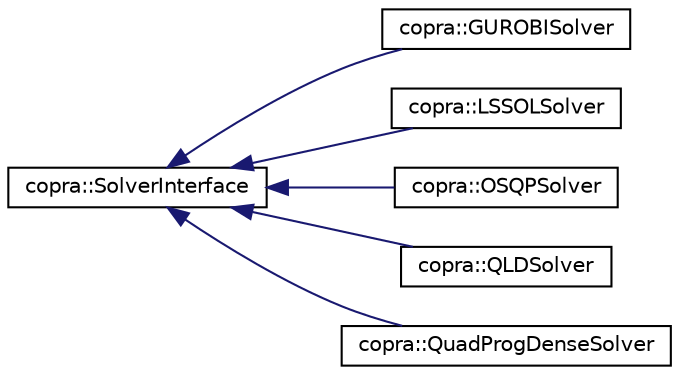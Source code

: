 digraph "Graphical Class Hierarchy"
{
 // LATEX_PDF_SIZE
  edge [fontname="Helvetica",fontsize="10",labelfontname="Helvetica",labelfontsize="10"];
  node [fontname="Helvetica",fontsize="10",shape=record];
  rankdir="LR";
  Node0 [label="copra::SolverInterface",height=0.2,width=0.4,color="black", fillcolor="white", style="filled",URL="$classcopra_1_1SolverInterface.html",tooltip="An interface to the quadratic solvers. This interface is more like a pseudo-interface (it is not an a..."];
  Node0 -> Node1 [dir="back",color="midnightblue",fontsize="10",style="solid",fontname="Helvetica"];
  Node1 [label="copra::GUROBISolver",height=0.2,width=0.4,color="black", fillcolor="white", style="filled",URL="$classcopra_1_1GUROBISolver.html",tooltip="GUROBISolver solver for both dense matrix."];
  Node0 -> Node2 [dir="back",color="midnightblue",fontsize="10",style="solid",fontname="Helvetica"];
  Node2 [label="copra::LSSOLSolver",height=0.2,width=0.4,color="black", fillcolor="white", style="filled",URL="$classcopra_1_1LSSOLSolver.html",tooltip="LSSOLSolver solver for both dense matrix."];
  Node0 -> Node3 [dir="back",color="midnightblue",fontsize="10",style="solid",fontname="Helvetica"];
  Node3 [label="copra::OSQPSolver",height=0.2,width=0.4,color="black", fillcolor="white", style="filled",URL="$classcopra_1_1OSQPSolver.html",tooltip="OSQP solver for dense matrix."];
  Node0 -> Node4 [dir="back",color="midnightblue",fontsize="10",style="solid",fontname="Helvetica"];
  Node4 [label="copra::QLDSolver",height=0.2,width=0.4,color="black", fillcolor="white", style="filled",URL="$classcopra_1_1QLDSolver.html",tooltip="QLD solver for both dense matrix."];
  Node0 -> Node5 [dir="back",color="midnightblue",fontsize="10",style="solid",fontname="Helvetica"];
  Node5 [label="copra::QuadProgDenseSolver",height=0.2,width=0.4,color="black", fillcolor="white", style="filled",URL="$classcopra_1_1QuadProgDenseSolver.html",tooltip="QuadProg solver for dense matrix."];
}
